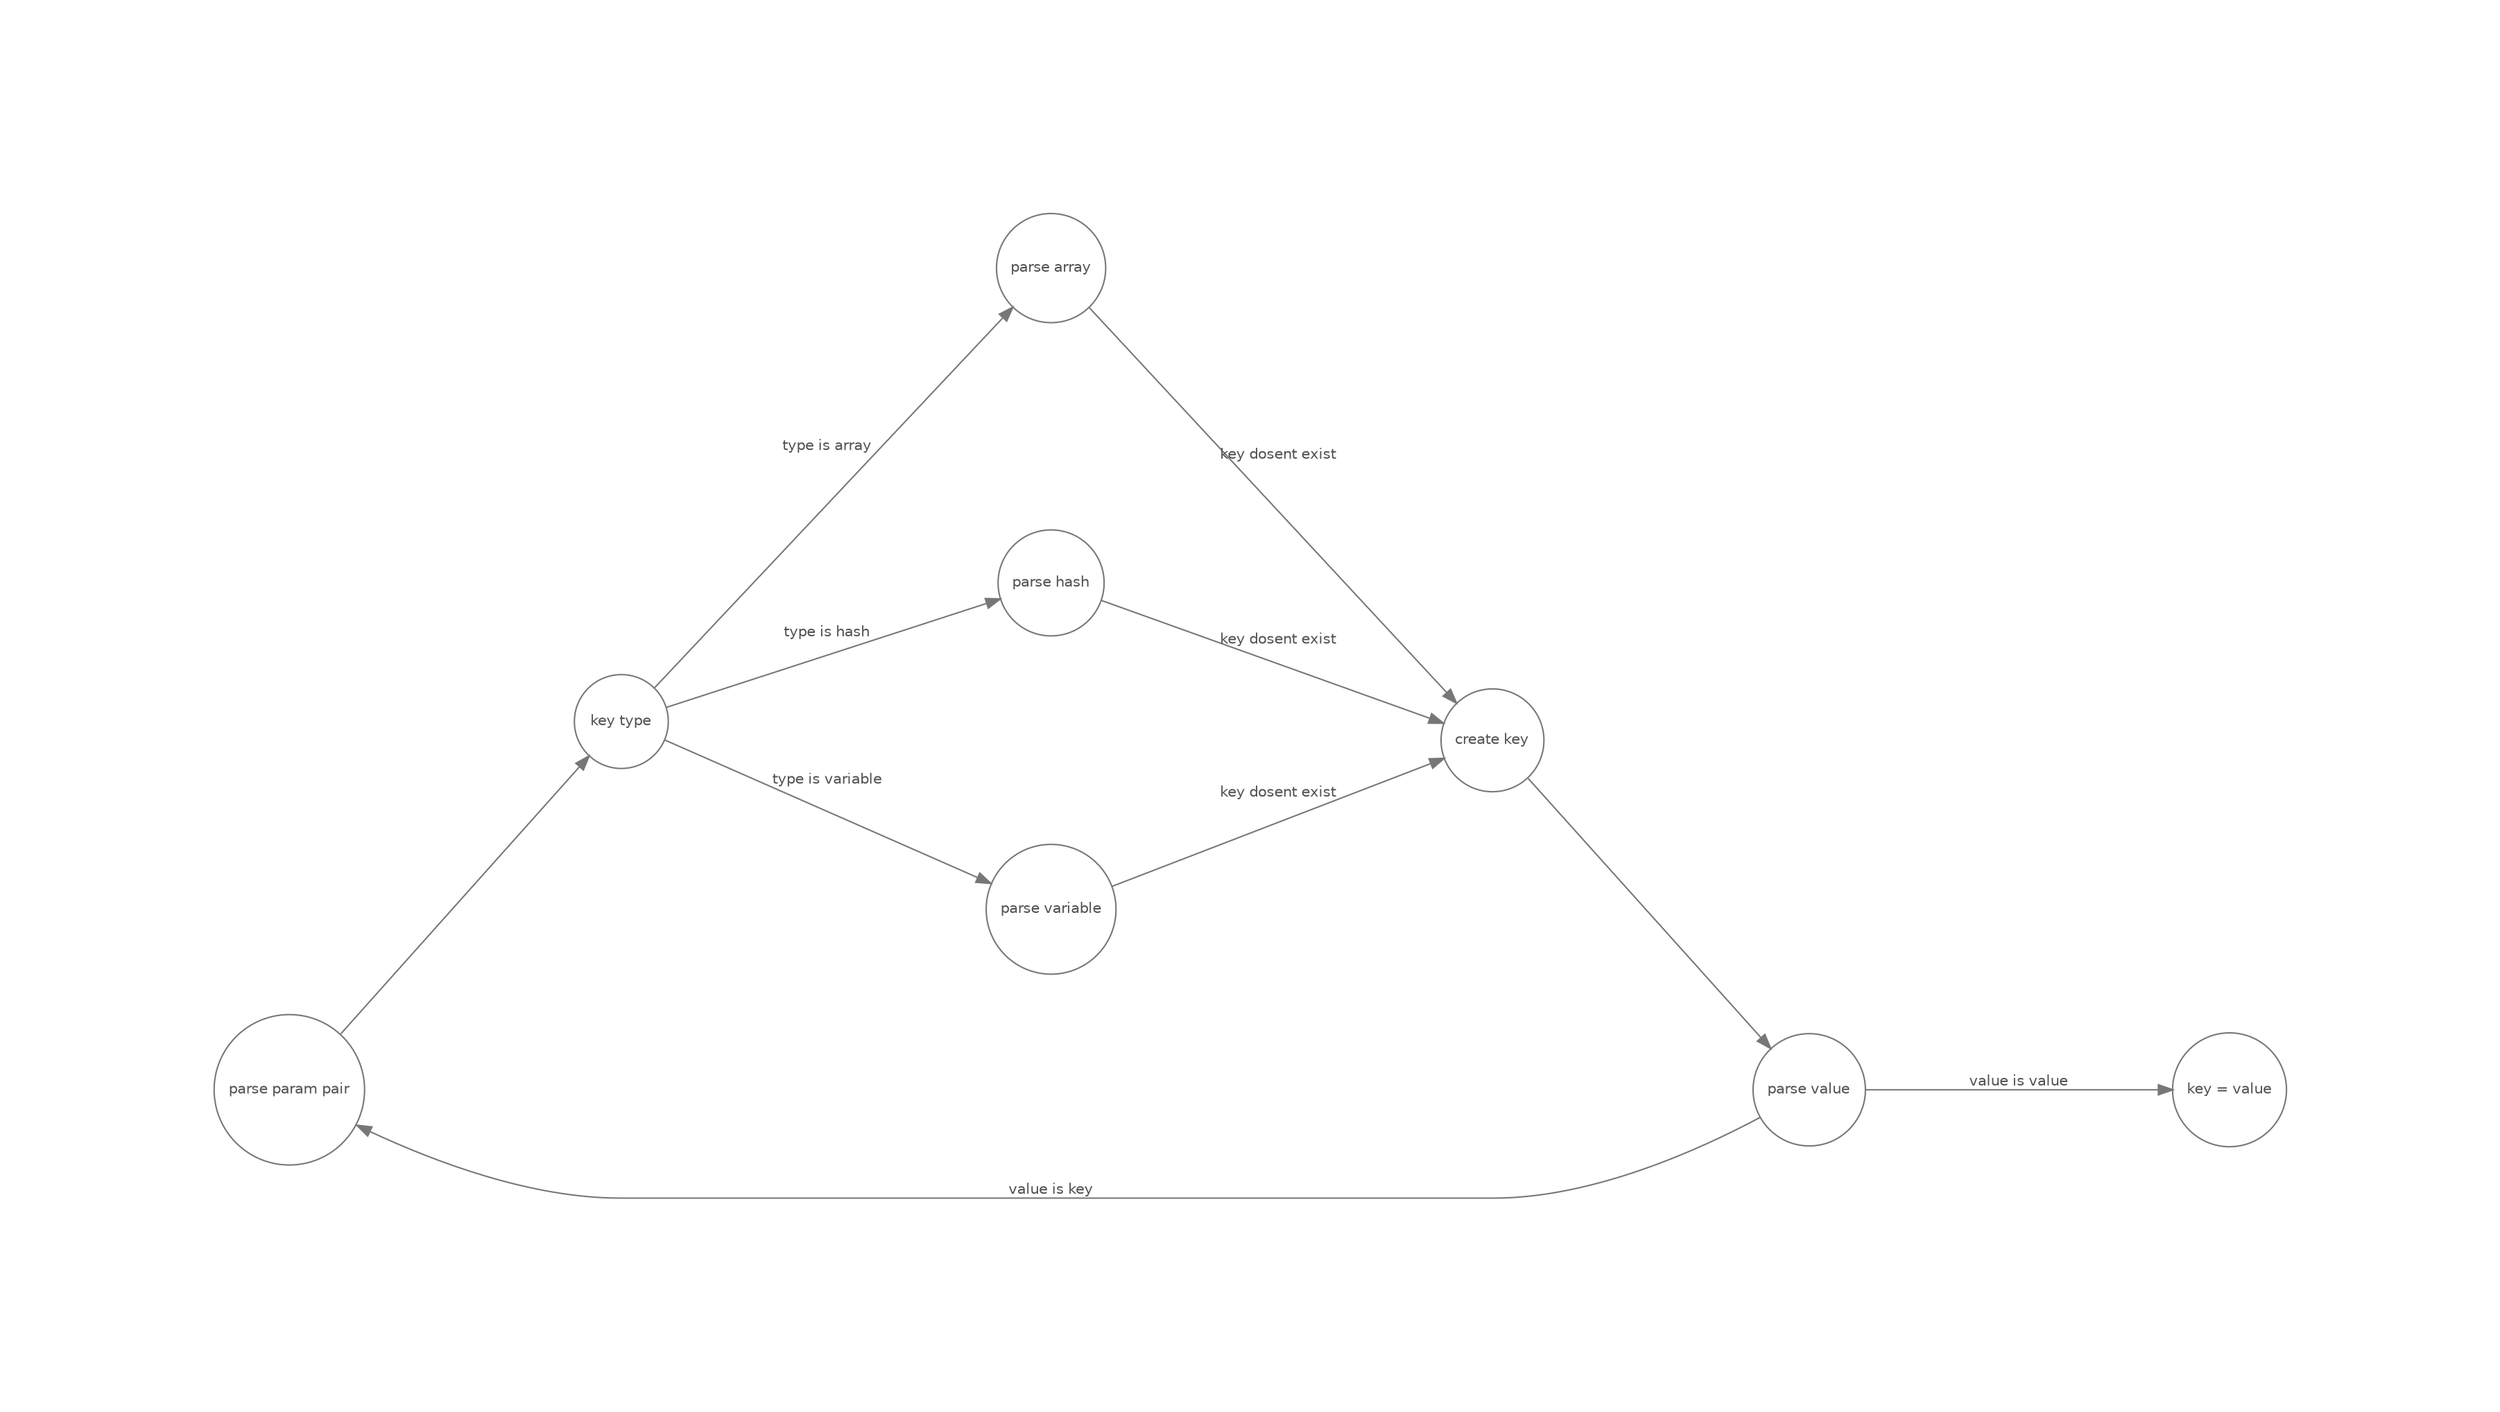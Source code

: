 digraph {
  rankdir=LR;
  graph[center=true margin=2 nodesep=2 ranksep=2]
  node [shape=circle fontsize=10 fixedsize=false width=0.9 fontname="Helvetica" fontcolor="#525252" color="#777777"];
  edge [fontsize=10 fontname="Helvetica" fontcolor="#525252" color="#777777"];

  "parse param pair" -> "key type"

  "key type" -> "parse array" [label="type is array"]
  "key type" -> "parse hash" [label="type is hash"]
  "key type" -> "parse variable" [label="type is variable"]

  "parse array" -> "create key" [label="key dosent exist"]
  "parse hash" -> "create key" [label="key dosent exist"]
  "parse variable" -> "create key" [label="key dosent exist"]

  "create key" -> "parse value"

  "parse value" -> "parse param pair" [label="value is key"]
  "parse value" -> "key = value" [label="value is value"]
}

